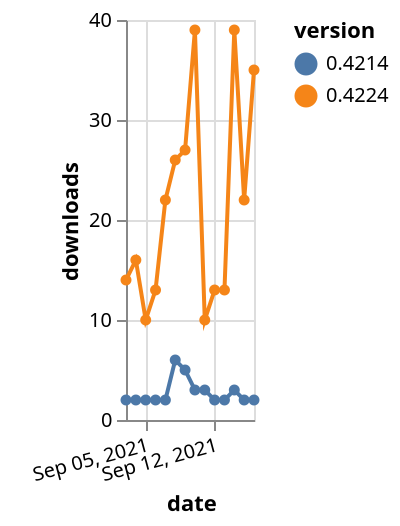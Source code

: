 {"$schema": "https://vega.github.io/schema/vega-lite/v5.json", "description": "A simple bar chart with embedded data.", "data": {"values": [{"date": "2021-09-03", "total": 12655, "delta": 2, "version": "0.4214"}, {"date": "2021-09-04", "total": 12657, "delta": 2, "version": "0.4214"}, {"date": "2021-09-05", "total": 12659, "delta": 2, "version": "0.4214"}, {"date": "2021-09-06", "total": 12661, "delta": 2, "version": "0.4214"}, {"date": "2021-09-07", "total": 12663, "delta": 2, "version": "0.4214"}, {"date": "2021-09-08", "total": 12669, "delta": 6, "version": "0.4214"}, {"date": "2021-09-09", "total": 12674, "delta": 5, "version": "0.4214"}, {"date": "2021-09-10", "total": 12677, "delta": 3, "version": "0.4214"}, {"date": "2021-09-11", "total": 12680, "delta": 3, "version": "0.4214"}, {"date": "2021-09-12", "total": 12682, "delta": 2, "version": "0.4214"}, {"date": "2021-09-13", "total": 12684, "delta": 2, "version": "0.4214"}, {"date": "2021-09-14", "total": 12687, "delta": 3, "version": "0.4214"}, {"date": "2021-09-15", "total": 12689, "delta": 2, "version": "0.4214"}, {"date": "2021-09-16", "total": 12691, "delta": 2, "version": "0.4214"}, {"date": "2021-09-03", "total": 43244, "delta": 14, "version": "0.4224"}, {"date": "2021-09-04", "total": 43260, "delta": 16, "version": "0.4224"}, {"date": "2021-09-05", "total": 43270, "delta": 10, "version": "0.4224"}, {"date": "2021-09-06", "total": 43283, "delta": 13, "version": "0.4224"}, {"date": "2021-09-07", "total": 43305, "delta": 22, "version": "0.4224"}, {"date": "2021-09-08", "total": 43331, "delta": 26, "version": "0.4224"}, {"date": "2021-09-09", "total": 43358, "delta": 27, "version": "0.4224"}, {"date": "2021-09-10", "total": 43397, "delta": 39, "version": "0.4224"}, {"date": "2021-09-11", "total": 43407, "delta": 10, "version": "0.4224"}, {"date": "2021-09-12", "total": 43420, "delta": 13, "version": "0.4224"}, {"date": "2021-09-13", "total": 43433, "delta": 13, "version": "0.4224"}, {"date": "2021-09-14", "total": 43472, "delta": 39, "version": "0.4224"}, {"date": "2021-09-15", "total": 43494, "delta": 22, "version": "0.4224"}, {"date": "2021-09-16", "total": 43529, "delta": 35, "version": "0.4224"}]}, "width": "container", "mark": {"type": "line", "point": {"filled": true}}, "encoding": {"x": {"field": "date", "type": "temporal", "timeUnit": "yearmonthdate", "title": "date", "axis": {"labelAngle": -15}}, "y": {"field": "delta", "type": "quantitative", "title": "downloads"}, "color": {"field": "version", "type": "nominal"}, "tooltip": {"field": "delta"}}}